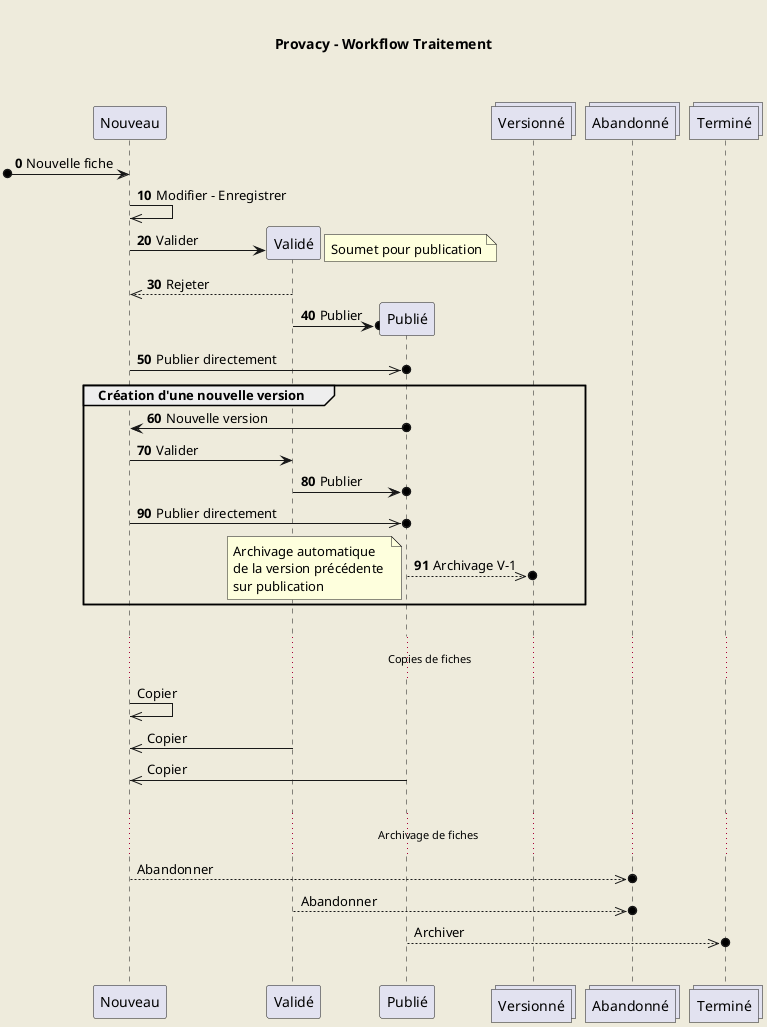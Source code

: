 uml-processing
@startuml
autonumber 0 10

skinparam backgroundColor #EEEBDC

Title \n**Provacy - Workflow Traitement**\n\n


participant CREATED as "Nouveau"

[o-> CREATED : Nouvelle fiche
CREATED ->> CREATED : Modifier - Enregistrer


create participant VALIDATED as "Validé"

CREATED -> VALIDATED : Valider
note right: Soumet pour publication
VALIDATED -->> CREATED : Rejeter


create participant FINISHED as "Publié"
VALIDATED ->o FINISHED : Publier
CREATED ->>o FINISHED : Publier directement

collections A_REPLACED as "Versionné"

group Création d'une nouvelle version
  FINISHED o-> CREATED : Nouvelle version
  CREATED -> VALIDATED : Valider
  VALIDATED ->o FINISHED : Publier
  autonumber stop
  autonumber resume 1
  CREATED ->>o FINISHED : Publier directement
  FINISHED -->>o A_REPLACED : Archivage V-1
  note left: Archivage automatique \nde la version précédente \nsur publication
end

autonumber stop

|||
... Copies de fiches...
CREATED ->> CREATED : Copier
VALIDATED ->> CREATED : Copier
FINISHED ->> CREATED : Copier

|||
collections A_CANCELLED as "Abandonné"
collections A_FINAL as "Terminé"

... Archivage de fiches ...
CREATED -->>o A_CANCELLED: Abandonner
VALIDATED -->>o A_CANCELLED: Abandonner
FINISHED -->>o A_FINAL : Archiver

|||
@enduml
uml-processing
